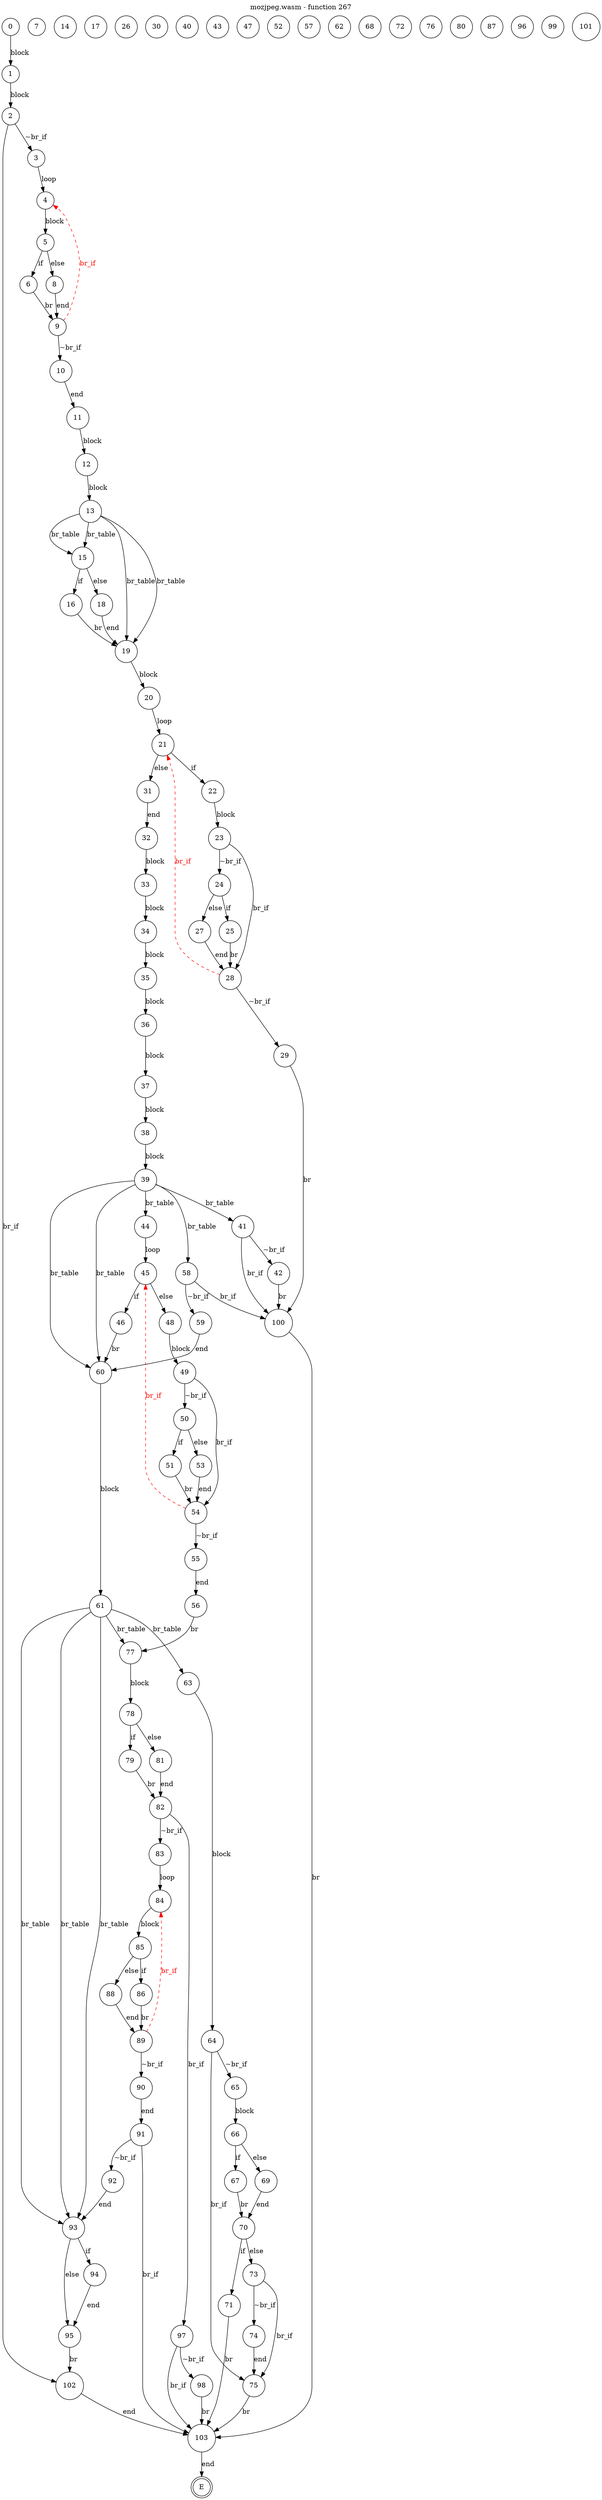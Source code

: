 digraph finite_state_machine {
    label = "mozjpeg.wasm - function 267"
    labelloc =  t
    labelfontsize = 16
    labelfontcolor = black
    labelfontname = "Helvetica"
    node [shape = doublecircle]; E ;
node [shape=circle, fontcolor=black, style="", label="0"]0
node [shape=circle, fontcolor=black, style="", label="1"]1
node [shape=circle, fontcolor=black, style="", label="2"]2
node [shape=circle, fontcolor=black, style="", label="3"]3
node [shape=circle, fontcolor=black, style="", label="4"]4
node [shape=circle, fontcolor=black, style="", label="5"]5
node [shape=circle, fontcolor=black, style="", label="6"]6
node [shape=circle, fontcolor=black, style="", label="7"]7
node [shape=circle, fontcolor=black, style="", label="8"]8
node [shape=circle, fontcolor=black, style="", label="9"]9
node [shape=circle, fontcolor=black, style="", label="10"]10
node [shape=circle, fontcolor=black, style="", label="11"]11
node [shape=circle, fontcolor=black, style="", label="12"]12
node [shape=circle, fontcolor=black, style="", label="13"]13
node [shape=circle, fontcolor=black, style="", label="14"]14
node [shape=circle, fontcolor=black, style="", label="15"]15
node [shape=circle, fontcolor=black, style="", label="16"]16
node [shape=circle, fontcolor=black, style="", label="17"]17
node [shape=circle, fontcolor=black, style="", label="18"]18
node [shape=circle, fontcolor=black, style="", label="19"]19
node [shape=circle, fontcolor=black, style="", label="20"]20
node [shape=circle, fontcolor=black, style="", label="21"]21
node [shape=circle, fontcolor=black, style="", label="22"]22
node [shape=circle, fontcolor=black, style="", label="23"]23
node [shape=circle, fontcolor=black, style="", label="24"]24
node [shape=circle, fontcolor=black, style="", label="25"]25
node [shape=circle, fontcolor=black, style="", label="26"]26
node [shape=circle, fontcolor=black, style="", label="27"]27
node [shape=circle, fontcolor=black, style="", label="28"]28
node [shape=circle, fontcolor=black, style="", label="29"]29
node [shape=circle, fontcolor=black, style="", label="30"]30
node [shape=circle, fontcolor=black, style="", label="31"]31
node [shape=circle, fontcolor=black, style="", label="32"]32
node [shape=circle, fontcolor=black, style="", label="33"]33
node [shape=circle, fontcolor=black, style="", label="34"]34
node [shape=circle, fontcolor=black, style="", label="35"]35
node [shape=circle, fontcolor=black, style="", label="36"]36
node [shape=circle, fontcolor=black, style="", label="37"]37
node [shape=circle, fontcolor=black, style="", label="38"]38
node [shape=circle, fontcolor=black, style="", label="39"]39
node [shape=circle, fontcolor=black, style="", label="40"]40
node [shape=circle, fontcolor=black, style="", label="41"]41
node [shape=circle, fontcolor=black, style="", label="42"]42
node [shape=circle, fontcolor=black, style="", label="43"]43
node [shape=circle, fontcolor=black, style="", label="44"]44
node [shape=circle, fontcolor=black, style="", label="45"]45
node [shape=circle, fontcolor=black, style="", label="46"]46
node [shape=circle, fontcolor=black, style="", label="47"]47
node [shape=circle, fontcolor=black, style="", label="48"]48
node [shape=circle, fontcolor=black, style="", label="49"]49
node [shape=circle, fontcolor=black, style="", label="50"]50
node [shape=circle, fontcolor=black, style="", label="51"]51
node [shape=circle, fontcolor=black, style="", label="52"]52
node [shape=circle, fontcolor=black, style="", label="53"]53
node [shape=circle, fontcolor=black, style="", label="54"]54
node [shape=circle, fontcolor=black, style="", label="55"]55
node [shape=circle, fontcolor=black, style="", label="56"]56
node [shape=circle, fontcolor=black, style="", label="57"]57
node [shape=circle, fontcolor=black, style="", label="58"]58
node [shape=circle, fontcolor=black, style="", label="59"]59
node [shape=circle, fontcolor=black, style="", label="60"]60
node [shape=circle, fontcolor=black, style="", label="61"]61
node [shape=circle, fontcolor=black, style="", label="62"]62
node [shape=circle, fontcolor=black, style="", label="63"]63
node [shape=circle, fontcolor=black, style="", label="64"]64
node [shape=circle, fontcolor=black, style="", label="65"]65
node [shape=circle, fontcolor=black, style="", label="66"]66
node [shape=circle, fontcolor=black, style="", label="67"]67
node [shape=circle, fontcolor=black, style="", label="68"]68
node [shape=circle, fontcolor=black, style="", label="69"]69
node [shape=circle, fontcolor=black, style="", label="70"]70
node [shape=circle, fontcolor=black, style="", label="71"]71
node [shape=circle, fontcolor=black, style="", label="72"]72
node [shape=circle, fontcolor=black, style="", label="73"]73
node [shape=circle, fontcolor=black, style="", label="74"]74
node [shape=circle, fontcolor=black, style="", label="75"]75
node [shape=circle, fontcolor=black, style="", label="76"]76
node [shape=circle, fontcolor=black, style="", label="77"]77
node [shape=circle, fontcolor=black, style="", label="78"]78
node [shape=circle, fontcolor=black, style="", label="79"]79
node [shape=circle, fontcolor=black, style="", label="80"]80
node [shape=circle, fontcolor=black, style="", label="81"]81
node [shape=circle, fontcolor=black, style="", label="82"]82
node [shape=circle, fontcolor=black, style="", label="83"]83
node [shape=circle, fontcolor=black, style="", label="84"]84
node [shape=circle, fontcolor=black, style="", label="85"]85
node [shape=circle, fontcolor=black, style="", label="86"]86
node [shape=circle, fontcolor=black, style="", label="87"]87
node [shape=circle, fontcolor=black, style="", label="88"]88
node [shape=circle, fontcolor=black, style="", label="89"]89
node [shape=circle, fontcolor=black, style="", label="90"]90
node [shape=circle, fontcolor=black, style="", label="91"]91
node [shape=circle, fontcolor=black, style="", label="92"]92
node [shape=circle, fontcolor=black, style="", label="93"]93
node [shape=circle, fontcolor=black, style="", label="94"]94
node [shape=circle, fontcolor=black, style="", label="95"]95
node [shape=circle, fontcolor=black, style="", label="96"]96
node [shape=circle, fontcolor=black, style="", label="97"]97
node [shape=circle, fontcolor=black, style="", label="98"]98
node [shape=circle, fontcolor=black, style="", label="99"]99
node [shape=circle, fontcolor=black, style="", label="100"]100
node [shape=circle, fontcolor=black, style="", label="101"]101
node [shape=circle, fontcolor=black, style="", label="102"]102
node [shape=circle, fontcolor=black, style="", label="103"]103
node [shape=circle, fontcolor=black, style="", label="E"]E
    0 -> 1[label="block"];
    1 -> 2[label="block"];
    2 -> 3[label="~br_if"];
    2 -> 102[label="br_if"];
    3 -> 4[label="loop"];
    4 -> 5[label="block"];
    5 -> 6[label="if"];
    5 -> 8[label="else"];
    6 -> 9[label="br"];
    8 -> 9[label="end"];
    9 -> 10[label="~br_if"];
    9 -> 4[style="dashed" color="red" fontcolor="red" label="br_if"];
    10 -> 11[label="end"];
    11 -> 12[label="block"];
    12 -> 13[label="block"];
    13 -> 15[label="br_table"];
    13 -> 19[label="br_table"];
    13 -> 15[label="br_table"];
    13 -> 19[label="br_table"];
    15 -> 16[label="if"];
    15 -> 18[label="else"];
    16 -> 19[label="br"];
    18 -> 19[label="end"];
    19 -> 20[label="block"];
    20 -> 21[label="loop"];
    21 -> 22[label="if"];
    21 -> 31[label="else"];
    22 -> 23[label="block"];
    23 -> 24[label="~br_if"];
    23 -> 28[label="br_if"];
    24 -> 25[label="if"];
    24 -> 27[label="else"];
    25 -> 28[label="br"];
    27 -> 28[label="end"];
    28 -> 29[label="~br_if"];
    28 -> 21[style="dashed" color="red" fontcolor="red" label="br_if"];
    29 -> 100[label="br"];
    31 -> 32[label="end"];
    32 -> 33[label="block"];
    33 -> 34[label="block"];
    34 -> 35[label="block"];
    35 -> 36[label="block"];
    36 -> 37[label="block"];
    37 -> 38[label="block"];
    38 -> 39[label="block"];
    39 -> 44[label="br_table"];
    39 -> 60[label="br_table"];
    39 -> 60[label="br_table"];
    39 -> 41[label="br_table"];
    39 -> 58[label="br_table"];
    41 -> 42[label="~br_if"];
    41 -> 100[label="br_if"];
    42 -> 100[label="br"];
    44 -> 45[label="loop"];
    45 -> 46[label="if"];
    45 -> 48[label="else"];
    46 -> 60[label="br"];
    48 -> 49[label="block"];
    49 -> 50[label="~br_if"];
    49 -> 54[label="br_if"];
    50 -> 51[label="if"];
    50 -> 53[label="else"];
    51 -> 54[label="br"];
    53 -> 54[label="end"];
    54 -> 55[label="~br_if"];
    54 -> 45[style="dashed" color="red" fontcolor="red" label="br_if"];
    55 -> 56[label="end"];
    56 -> 77[label="br"];
    58 -> 59[label="~br_if"];
    58 -> 100[label="br_if"];
    59 -> 60[label="end"];
    60 -> 61[label="block"];
    61 -> 63[label="br_table"];
    61 -> 93[label="br_table"];
    61 -> 93[label="br_table"];
    61 -> 77[label="br_table"];
    61 -> 93[label="br_table"];
    63 -> 64[label="block"];
    64 -> 65[label="~br_if"];
    64 -> 75[label="br_if"];
    65 -> 66[label="block"];
    66 -> 67[label="if"];
    66 -> 69[label="else"];
    67 -> 70[label="br"];
    69 -> 70[label="end"];
    70 -> 71[label="if"];
    70 -> 73[label="else"];
    71 -> 103[label="br"];
    73 -> 74[label="~br_if"];
    73 -> 75[label="br_if"];
    74 -> 75[label="end"];
    75 -> 103[label="br"];
    77 -> 78[label="block"];
    78 -> 79[label="if"];
    78 -> 81[label="else"];
    79 -> 82[label="br"];
    81 -> 82[label="end"];
    82 -> 83[label="~br_if"];
    82 -> 97[label="br_if"];
    83 -> 84[label="loop"];
    84 -> 85[label="block"];
    85 -> 86[label="if"];
    85 -> 88[label="else"];
    86 -> 89[label="br"];
    88 -> 89[label="end"];
    89 -> 90[label="~br_if"];
    89 -> 84[style="dashed" color="red" fontcolor="red" label="br_if"];
    90 -> 91[label="end"];
    91 -> 92[label="~br_if"];
    91 -> 103[label="br_if"];
    92 -> 93[label="end"];
    93 -> 94[label="if"];
    93 -> 95[label="else"];
    94 -> 95[label="end"];
    95 -> 102[label="br"];
    97 -> 98[label="~br_if"];
    97 -> 103[label="br_if"];
    98 -> 103[label="br"];
    100 -> 103[label="br"];
    102 -> 103[label="end"];
    103 -> E[label="end"];
}
